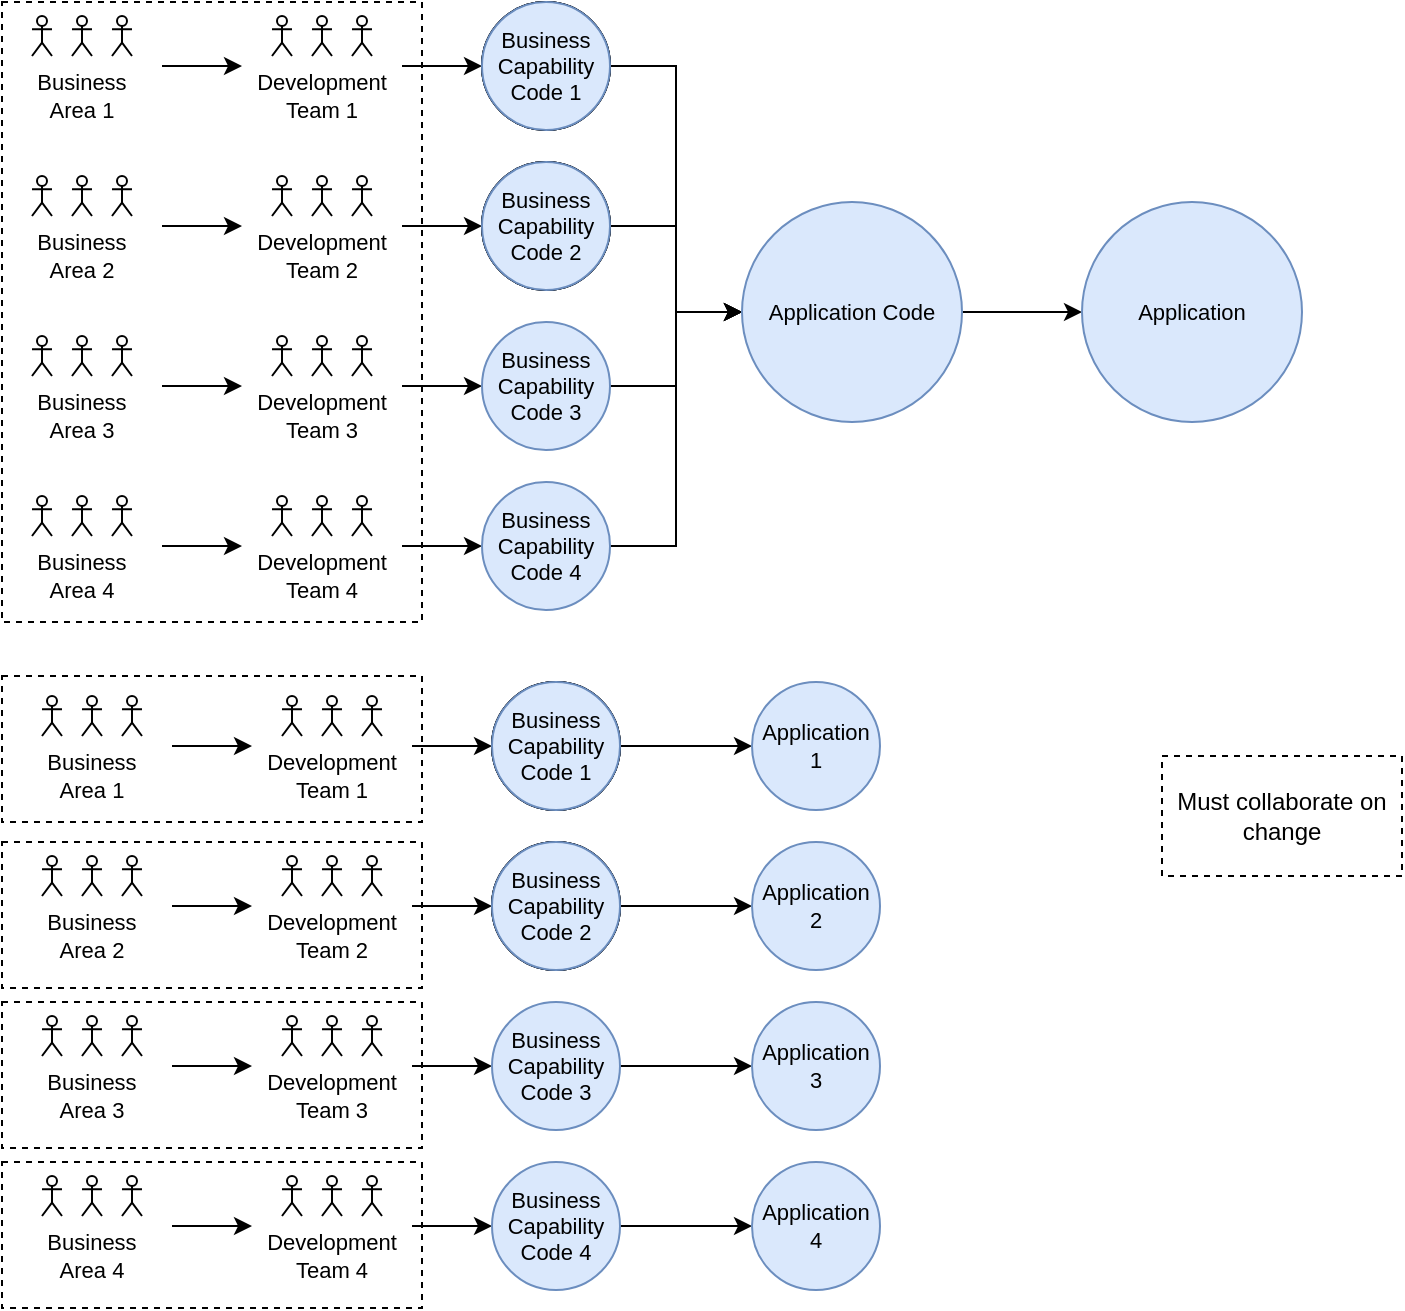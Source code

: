<mxfile version="13.6.0" type="github">
  <diagram id="fib02sdIHswdbSPIdjaE" name="Page-1">
    <mxGraphModel dx="2249" dy="762" grid="1" gridSize="10" guides="1" tooltips="1" connect="1" arrows="1" fold="1" page="1" pageScale="1" pageWidth="827" pageHeight="1169" math="0" shadow="0">
      <root>
        <mxCell id="0" />
        <mxCell id="1" parent="0" />
        <mxCell id="6iWctxKtsx-vq_gi8lbH-6" value="" style="rounded=0;whiteSpace=wrap;html=1;dashed=1;" vertex="1" parent="1">
          <mxGeometry x="-780" y="600" width="210" height="73" as="geometry" />
        </mxCell>
        <mxCell id="6iWctxKtsx-vq_gi8lbH-5" value="" style="rounded=0;whiteSpace=wrap;html=1;dashed=1;" vertex="1" parent="1">
          <mxGeometry x="-780" y="520" width="210" height="73" as="geometry" />
        </mxCell>
        <mxCell id="6iWctxKtsx-vq_gi8lbH-4" value="" style="rounded=0;whiteSpace=wrap;html=1;dashed=1;" vertex="1" parent="1">
          <mxGeometry x="-780" y="440" width="210" height="73" as="geometry" />
        </mxCell>
        <mxCell id="6iWctxKtsx-vq_gi8lbH-3" value="" style="rounded=0;whiteSpace=wrap;html=1;dashed=1;" vertex="1" parent="1">
          <mxGeometry x="-780" y="357" width="210" height="73" as="geometry" />
        </mxCell>
        <mxCell id="6iWctxKtsx-vq_gi8lbH-1" value="" style="rounded=0;whiteSpace=wrap;html=1;dashed=1;" vertex="1" parent="1">
          <mxGeometry x="-780" y="20" width="210" height="310" as="geometry" />
        </mxCell>
        <mxCell id="CmVgD65-O8uPmQslicLz-12" style="edgeStyle=orthogonalEdgeStyle;rounded=0;orthogonalLoop=1;jettySize=auto;html=1;entryX=0;entryY=0.5;entryDx=0;entryDy=0;fontSize=11;" parent="1" source="CmVgD65-O8uPmQslicLz-2" target="CmVgD65-O8uPmQslicLz-7" edge="1">
          <mxGeometry relative="1" as="geometry" />
        </mxCell>
        <mxCell id="CmVgD65-O8uPmQslicLz-2" value="Business Capability Code 2" style="ellipse;whiteSpace=wrap;html=1;aspect=fixed;fontSize=11;" parent="1" vertex="1">
          <mxGeometry x="-540" y="100" width="64" height="64" as="geometry" />
        </mxCell>
        <mxCell id="CmVgD65-O8uPmQslicLz-8" style="edgeStyle=orthogonalEdgeStyle;rounded=0;orthogonalLoop=1;jettySize=auto;html=1;entryX=0;entryY=0.5;entryDx=0;entryDy=0;fontSize=11;" parent="1" source="CmVgD65-O8uPmQslicLz-3" target="CmVgD65-O8uPmQslicLz-7" edge="1">
          <mxGeometry relative="1" as="geometry" />
        </mxCell>
        <mxCell id="CmVgD65-O8uPmQslicLz-3" value="Business Capability Code 1" style="ellipse;whiteSpace=wrap;html=1;aspect=fixed;fontSize=11;" parent="1" vertex="1">
          <mxGeometry x="-540" y="20" width="64" height="64" as="geometry" />
        </mxCell>
        <mxCell id="CmVgD65-O8uPmQslicLz-10" style="edgeStyle=orthogonalEdgeStyle;rounded=0;orthogonalLoop=1;jettySize=auto;html=1;entryX=0;entryY=0.5;entryDx=0;entryDy=0;fontSize=11;" parent="1" source="CmVgD65-O8uPmQslicLz-4" target="CmVgD65-O8uPmQslicLz-7" edge="1">
          <mxGeometry relative="1" as="geometry" />
        </mxCell>
        <mxCell id="CmVgD65-O8uPmQslicLz-41" style="edgeStyle=none;rounded=0;orthogonalLoop=1;jettySize=auto;html=1;exitX=0;exitY=0.5;exitDx=0;exitDy=0;startArrow=classic;startFill=1;endArrow=none;endFill=0;fontSize=11;" parent="1" source="CmVgD65-O8uPmQslicLz-4" edge="1">
          <mxGeometry relative="1" as="geometry">
            <mxPoint x="-580" y="212" as="targetPoint" />
          </mxGeometry>
        </mxCell>
        <mxCell id="CmVgD65-O8uPmQslicLz-4" value="Business Capability Code 3" style="ellipse;whiteSpace=wrap;html=1;aspect=fixed;fontSize=11;fillColor=#dae8fc;strokeColor=#6c8ebf;" parent="1" vertex="1">
          <mxGeometry x="-540" y="180" width="64" height="64" as="geometry" />
        </mxCell>
        <mxCell id="CmVgD65-O8uPmQslicLz-11" style="edgeStyle=orthogonalEdgeStyle;rounded=0;orthogonalLoop=1;jettySize=auto;html=1;entryX=0;entryY=0.5;entryDx=0;entryDy=0;fontSize=11;" parent="1" source="CmVgD65-O8uPmQslicLz-5" target="CmVgD65-O8uPmQslicLz-7" edge="1">
          <mxGeometry relative="1" as="geometry" />
        </mxCell>
        <mxCell id="CmVgD65-O8uPmQslicLz-42" style="edgeStyle=none;rounded=0;orthogonalLoop=1;jettySize=auto;html=1;exitX=0;exitY=0.5;exitDx=0;exitDy=0;startArrow=classic;startFill=1;endArrow=none;endFill=0;fontSize=11;" parent="1" source="CmVgD65-O8uPmQslicLz-5" edge="1">
          <mxGeometry relative="1" as="geometry">
            <mxPoint x="-580" y="292" as="targetPoint" />
          </mxGeometry>
        </mxCell>
        <mxCell id="CmVgD65-O8uPmQslicLz-5" value="Business Capability Code 4" style="ellipse;whiteSpace=wrap;html=1;aspect=fixed;fontSize=11;fillColor=#dae8fc;strokeColor=#6c8ebf;" parent="1" vertex="1">
          <mxGeometry x="-540" y="260" width="64" height="64" as="geometry" />
        </mxCell>
        <mxCell id="CmVgD65-O8uPmQslicLz-13" value="" style="edgeStyle=orthogonalEdgeStyle;rounded=0;orthogonalLoop=1;jettySize=auto;html=1;fontSize=11;" parent="1" source="CmVgD65-O8uPmQslicLz-7" edge="1">
          <mxGeometry relative="1" as="geometry">
            <mxPoint x="-240" y="175" as="targetPoint" />
          </mxGeometry>
        </mxCell>
        <mxCell id="CmVgD65-O8uPmQslicLz-7" value="Application Code" style="ellipse;whiteSpace=wrap;html=1;aspect=fixed;fontSize=11;fillColor=#dae8fc;strokeColor=#6c8ebf;" parent="1" vertex="1">
          <mxGeometry x="-410" y="120" width="110" height="110" as="geometry" />
        </mxCell>
        <mxCell id="CmVgD65-O8uPmQslicLz-14" value="Business Capability Code 1" style="ellipse;whiteSpace=wrap;html=1;aspect=fixed;fontSize=11;" parent="1" vertex="1">
          <mxGeometry x="-540" y="20" width="64" height="64" as="geometry" />
        </mxCell>
        <mxCell id="CmVgD65-O8uPmQslicLz-15" value="Business Capability Code 2" style="ellipse;whiteSpace=wrap;html=1;aspect=fixed;fontSize=11;" parent="1" vertex="1">
          <mxGeometry x="-540" y="100" width="64" height="64" as="geometry" />
        </mxCell>
        <mxCell id="CmVgD65-O8uPmQslicLz-16" value="Business Capability Code 1" style="ellipse;whiteSpace=wrap;html=1;aspect=fixed;fontSize=11;" parent="1" vertex="1">
          <mxGeometry x="-540" y="20" width="64" height="64" as="geometry" />
        </mxCell>
        <mxCell id="CmVgD65-O8uPmQslicLz-17" value="Business Capability Code 2" style="ellipse;whiteSpace=wrap;html=1;aspect=fixed;fontSize=11;" parent="1" vertex="1">
          <mxGeometry x="-540" y="100" width="64" height="64" as="geometry" />
        </mxCell>
        <mxCell id="CmVgD65-O8uPmQslicLz-39" style="edgeStyle=none;rounded=0;orthogonalLoop=1;jettySize=auto;html=1;exitX=0;exitY=0.5;exitDx=0;exitDy=0;fontSize=11;startArrow=classic;startFill=1;endArrow=none;endFill=0;" parent="1" source="CmVgD65-O8uPmQslicLz-18" edge="1">
          <mxGeometry relative="1" as="geometry">
            <mxPoint x="-580" y="52" as="targetPoint" />
          </mxGeometry>
        </mxCell>
        <mxCell id="CmVgD65-O8uPmQslicLz-18" value="Business Capability Code 1" style="ellipse;whiteSpace=wrap;html=1;aspect=fixed;fontSize=11;fillColor=#dae8fc;strokeColor=#6c8ebf;" parent="1" vertex="1">
          <mxGeometry x="-540" y="20" width="64" height="64" as="geometry" />
        </mxCell>
        <mxCell id="CmVgD65-O8uPmQslicLz-40" style="edgeStyle=none;rounded=0;orthogonalLoop=1;jettySize=auto;html=1;exitX=0;exitY=0.5;exitDx=0;exitDy=0;startArrow=classic;startFill=1;endArrow=none;endFill=0;fontSize=11;" parent="1" source="CmVgD65-O8uPmQslicLz-19" edge="1">
          <mxGeometry relative="1" as="geometry">
            <mxPoint x="-580" y="132" as="targetPoint" />
          </mxGeometry>
        </mxCell>
        <mxCell id="CmVgD65-O8uPmQslicLz-19" value="Business Capability Code 2" style="ellipse;whiteSpace=wrap;html=1;aspect=fixed;fontSize=11;fillColor=#dae8fc;strokeColor=#6c8ebf;" parent="1" vertex="1">
          <mxGeometry x="-540" y="100" width="64" height="64" as="geometry" />
        </mxCell>
        <mxCell id="CmVgD65-O8uPmQslicLz-20" value="Application" style="ellipse;whiteSpace=wrap;html=1;aspect=fixed;fontSize=11;fillColor=#dae8fc;strokeColor=#6c8ebf;" parent="1" vertex="1">
          <mxGeometry x="-240" y="120" width="110" height="110" as="geometry" />
        </mxCell>
        <mxCell id="CmVgD65-O8uPmQslicLz-22" value="" style="shape=umlActor;verticalLabelPosition=bottom;verticalAlign=top;html=1;outlineConnect=0;fontSize=11;" parent="1" vertex="1">
          <mxGeometry x="-625" y="107" width="10" height="20" as="geometry" />
        </mxCell>
        <mxCell id="CmVgD65-O8uPmQslicLz-23" value="" style="shape=umlActor;verticalLabelPosition=bottom;verticalAlign=top;html=1;outlineConnect=0;fontSize=11;" parent="1" vertex="1">
          <mxGeometry x="-605" y="107" width="10" height="20" as="geometry" />
        </mxCell>
        <mxCell id="CmVgD65-O8uPmQslicLz-24" value="" style="shape=umlActor;verticalLabelPosition=bottom;verticalAlign=top;html=1;outlineConnect=0;fontSize=11;" parent="1" vertex="1">
          <mxGeometry x="-645" y="107" width="10" height="20" as="geometry" />
        </mxCell>
        <mxCell id="CmVgD65-O8uPmQslicLz-26" value="Development Team 2" style="text;html=1;strokeColor=none;fillColor=none;align=center;verticalAlign=middle;whiteSpace=wrap;rounded=0;fontSize=11;" parent="1" vertex="1">
          <mxGeometry x="-650" y="137" width="60" height="20" as="geometry" />
        </mxCell>
        <mxCell id="CmVgD65-O8uPmQslicLz-27" value="" style="shape=umlActor;verticalLabelPosition=bottom;verticalAlign=top;html=1;outlineConnect=0;fontSize=11;" parent="1" vertex="1">
          <mxGeometry x="-625" y="27" width="10" height="20" as="geometry" />
        </mxCell>
        <mxCell id="CmVgD65-O8uPmQslicLz-28" value="" style="shape=umlActor;verticalLabelPosition=bottom;verticalAlign=top;html=1;outlineConnect=0;fontSize=11;" parent="1" vertex="1">
          <mxGeometry x="-605" y="27" width="10" height="20" as="geometry" />
        </mxCell>
        <mxCell id="CmVgD65-O8uPmQslicLz-29" value="" style="shape=umlActor;verticalLabelPosition=bottom;verticalAlign=top;html=1;outlineConnect=0;fontSize=11;" parent="1" vertex="1">
          <mxGeometry x="-645" y="27" width="10" height="20" as="geometry" />
        </mxCell>
        <mxCell id="CmVgD65-O8uPmQslicLz-30" value="Development Team 1" style="text;html=1;strokeColor=none;fillColor=none;align=center;verticalAlign=middle;whiteSpace=wrap;rounded=0;fontSize=11;" parent="1" vertex="1">
          <mxGeometry x="-650" y="57" width="60" height="20" as="geometry" />
        </mxCell>
        <mxCell id="CmVgD65-O8uPmQslicLz-31" value="" style="shape=umlActor;verticalLabelPosition=bottom;verticalAlign=top;html=1;outlineConnect=0;fontSize=11;" parent="1" vertex="1">
          <mxGeometry x="-625" y="187" width="10" height="20" as="geometry" />
        </mxCell>
        <mxCell id="CmVgD65-O8uPmQslicLz-32" value="" style="shape=umlActor;verticalLabelPosition=bottom;verticalAlign=top;html=1;outlineConnect=0;fontSize=11;" parent="1" vertex="1">
          <mxGeometry x="-605" y="187" width="10" height="20" as="geometry" />
        </mxCell>
        <mxCell id="CmVgD65-O8uPmQslicLz-33" value="" style="shape=umlActor;verticalLabelPosition=bottom;verticalAlign=top;html=1;outlineConnect=0;fontSize=11;" parent="1" vertex="1">
          <mxGeometry x="-645" y="187" width="10" height="20" as="geometry" />
        </mxCell>
        <mxCell id="CmVgD65-O8uPmQslicLz-34" value="Development Team 3" style="text;html=1;strokeColor=none;fillColor=none;align=center;verticalAlign=middle;whiteSpace=wrap;rounded=0;fontSize=11;" parent="1" vertex="1">
          <mxGeometry x="-650" y="217" width="60" height="20" as="geometry" />
        </mxCell>
        <mxCell id="CmVgD65-O8uPmQslicLz-35" value="" style="shape=umlActor;verticalLabelPosition=bottom;verticalAlign=top;html=1;outlineConnect=0;fontSize=11;" parent="1" vertex="1">
          <mxGeometry x="-625" y="267" width="10" height="20" as="geometry" />
        </mxCell>
        <mxCell id="CmVgD65-O8uPmQslicLz-36" value="" style="shape=umlActor;verticalLabelPosition=bottom;verticalAlign=top;html=1;outlineConnect=0;fontSize=11;" parent="1" vertex="1">
          <mxGeometry x="-605" y="267" width="10" height="20" as="geometry" />
        </mxCell>
        <mxCell id="CmVgD65-O8uPmQslicLz-37" value="" style="shape=umlActor;verticalLabelPosition=bottom;verticalAlign=top;html=1;outlineConnect=0;fontSize=11;" parent="1" vertex="1">
          <mxGeometry x="-645" y="267" width="10" height="20" as="geometry" />
        </mxCell>
        <mxCell id="CmVgD65-O8uPmQslicLz-38" value="Development Team 4" style="text;html=1;strokeColor=none;fillColor=none;align=center;verticalAlign=middle;whiteSpace=wrap;rounded=0;fontSize=11;" parent="1" vertex="1">
          <mxGeometry x="-650" y="297" width="60" height="20" as="geometry" />
        </mxCell>
        <mxCell id="CmVgD65-O8uPmQslicLz-43" style="edgeStyle=none;rounded=0;orthogonalLoop=1;jettySize=auto;html=1;exitX=0;exitY=0.5;exitDx=0;exitDy=0;startArrow=classic;startFill=1;endArrow=none;endFill=0;fontSize=11;" parent="1" edge="1">
          <mxGeometry relative="1" as="geometry">
            <mxPoint x="-700" y="212" as="targetPoint" />
            <mxPoint x="-660" y="212" as="sourcePoint" />
          </mxGeometry>
        </mxCell>
        <mxCell id="CmVgD65-O8uPmQslicLz-44" style="edgeStyle=none;rounded=0;orthogonalLoop=1;jettySize=auto;html=1;exitX=0;exitY=0.5;exitDx=0;exitDy=0;startArrow=classic;startFill=1;endArrow=none;endFill=0;fontSize=11;" parent="1" edge="1">
          <mxGeometry relative="1" as="geometry">
            <mxPoint x="-700" y="292" as="targetPoint" />
            <mxPoint x="-660" y="292" as="sourcePoint" />
          </mxGeometry>
        </mxCell>
        <mxCell id="CmVgD65-O8uPmQslicLz-45" style="edgeStyle=none;rounded=0;orthogonalLoop=1;jettySize=auto;html=1;exitX=0;exitY=0.5;exitDx=0;exitDy=0;fontSize=11;startArrow=classic;startFill=1;endArrow=none;endFill=0;" parent="1" edge="1">
          <mxGeometry relative="1" as="geometry">
            <mxPoint x="-700" y="52" as="targetPoint" />
            <mxPoint x="-660" y="52" as="sourcePoint" />
          </mxGeometry>
        </mxCell>
        <mxCell id="CmVgD65-O8uPmQslicLz-46" style="edgeStyle=none;rounded=0;orthogonalLoop=1;jettySize=auto;html=1;exitX=0;exitY=0.5;exitDx=0;exitDy=0;startArrow=classic;startFill=1;endArrow=none;endFill=0;fontSize=11;" parent="1" edge="1">
          <mxGeometry relative="1" as="geometry">
            <mxPoint x="-700" y="132" as="targetPoint" />
            <mxPoint x="-660" y="132" as="sourcePoint" />
          </mxGeometry>
        </mxCell>
        <mxCell id="CmVgD65-O8uPmQslicLz-47" value="" style="shape=umlActor;verticalLabelPosition=bottom;verticalAlign=top;html=1;outlineConnect=0;fontSize=11;" parent="1" vertex="1">
          <mxGeometry x="-745" y="107" width="10" height="20" as="geometry" />
        </mxCell>
        <mxCell id="CmVgD65-O8uPmQslicLz-48" value="" style="shape=umlActor;verticalLabelPosition=bottom;verticalAlign=top;html=1;outlineConnect=0;fontSize=11;" parent="1" vertex="1">
          <mxGeometry x="-725" y="107" width="10" height="20" as="geometry" />
        </mxCell>
        <mxCell id="CmVgD65-O8uPmQslicLz-49" value="" style="shape=umlActor;verticalLabelPosition=bottom;verticalAlign=top;html=1;outlineConnect=0;fontSize=11;" parent="1" vertex="1">
          <mxGeometry x="-765" y="107" width="10" height="20" as="geometry" />
        </mxCell>
        <mxCell id="CmVgD65-O8uPmQslicLz-50" value="Business Area 2" style="text;html=1;strokeColor=none;fillColor=none;align=center;verticalAlign=middle;whiteSpace=wrap;rounded=0;fontSize=11;" parent="1" vertex="1">
          <mxGeometry x="-770" y="137" width="60" height="20" as="geometry" />
        </mxCell>
        <mxCell id="CmVgD65-O8uPmQslicLz-51" value="" style="shape=umlActor;verticalLabelPosition=bottom;verticalAlign=top;html=1;outlineConnect=0;fontSize=11;" parent="1" vertex="1">
          <mxGeometry x="-745" y="27" width="10" height="20" as="geometry" />
        </mxCell>
        <mxCell id="CmVgD65-O8uPmQslicLz-52" value="" style="shape=umlActor;verticalLabelPosition=bottom;verticalAlign=top;html=1;outlineConnect=0;fontSize=11;" parent="1" vertex="1">
          <mxGeometry x="-725" y="27" width="10" height="20" as="geometry" />
        </mxCell>
        <mxCell id="CmVgD65-O8uPmQslicLz-53" value="" style="shape=umlActor;verticalLabelPosition=bottom;verticalAlign=top;html=1;outlineConnect=0;fontSize=11;" parent="1" vertex="1">
          <mxGeometry x="-765" y="27" width="10" height="20" as="geometry" />
        </mxCell>
        <mxCell id="CmVgD65-O8uPmQslicLz-54" value="Business Area 1" style="text;html=1;strokeColor=none;fillColor=none;align=center;verticalAlign=middle;whiteSpace=wrap;rounded=0;fontSize=11;" parent="1" vertex="1">
          <mxGeometry x="-770" y="57" width="60" height="20" as="geometry" />
        </mxCell>
        <mxCell id="CmVgD65-O8uPmQslicLz-55" value="" style="shape=umlActor;verticalLabelPosition=bottom;verticalAlign=top;html=1;outlineConnect=0;fontSize=11;" parent="1" vertex="1">
          <mxGeometry x="-745" y="187" width="10" height="20" as="geometry" />
        </mxCell>
        <mxCell id="CmVgD65-O8uPmQslicLz-56" value="" style="shape=umlActor;verticalLabelPosition=bottom;verticalAlign=top;html=1;outlineConnect=0;fontSize=11;" parent="1" vertex="1">
          <mxGeometry x="-725" y="187" width="10" height="20" as="geometry" />
        </mxCell>
        <mxCell id="CmVgD65-O8uPmQslicLz-57" value="" style="shape=umlActor;verticalLabelPosition=bottom;verticalAlign=top;html=1;outlineConnect=0;fontSize=11;" parent="1" vertex="1">
          <mxGeometry x="-765" y="187" width="10" height="20" as="geometry" />
        </mxCell>
        <mxCell id="CmVgD65-O8uPmQslicLz-58" value="Business Area 3" style="text;html=1;strokeColor=none;fillColor=none;align=center;verticalAlign=middle;whiteSpace=wrap;rounded=0;fontSize=11;" parent="1" vertex="1">
          <mxGeometry x="-770" y="217" width="60" height="20" as="geometry" />
        </mxCell>
        <mxCell id="CmVgD65-O8uPmQslicLz-59" value="" style="shape=umlActor;verticalLabelPosition=bottom;verticalAlign=top;html=1;outlineConnect=0;fontSize=11;" parent="1" vertex="1">
          <mxGeometry x="-745" y="267" width="10" height="20" as="geometry" />
        </mxCell>
        <mxCell id="CmVgD65-O8uPmQslicLz-60" value="" style="shape=umlActor;verticalLabelPosition=bottom;verticalAlign=top;html=1;outlineConnect=0;fontSize=11;" parent="1" vertex="1">
          <mxGeometry x="-725" y="267" width="10" height="20" as="geometry" />
        </mxCell>
        <mxCell id="CmVgD65-O8uPmQslicLz-61" value="" style="shape=umlActor;verticalLabelPosition=bottom;verticalAlign=top;html=1;outlineConnect=0;fontSize=11;" parent="1" vertex="1">
          <mxGeometry x="-765" y="267" width="10" height="20" as="geometry" />
        </mxCell>
        <mxCell id="CmVgD65-O8uPmQslicLz-62" value="Business Area 4" style="text;html=1;strokeColor=none;fillColor=none;align=center;verticalAlign=middle;whiteSpace=wrap;rounded=0;fontSize=11;" parent="1" vertex="1">
          <mxGeometry x="-770" y="297" width="60" height="20" as="geometry" />
        </mxCell>
        <mxCell id="CmVgD65-O8uPmQslicLz-63" value="Business Capability Code 2" style="ellipse;whiteSpace=wrap;html=1;aspect=fixed;fontSize=11;" parent="1" vertex="1">
          <mxGeometry x="-535" y="440" width="64" height="64" as="geometry" />
        </mxCell>
        <mxCell id="CmVgD65-O8uPmQslicLz-64" value="Business Capability Code 1" style="ellipse;whiteSpace=wrap;html=1;aspect=fixed;fontSize=11;" parent="1" vertex="1">
          <mxGeometry x="-535" y="360" width="64" height="64" as="geometry" />
        </mxCell>
        <mxCell id="CmVgD65-O8uPmQslicLz-65" style="edgeStyle=none;rounded=0;orthogonalLoop=1;jettySize=auto;html=1;exitX=0;exitY=0.5;exitDx=0;exitDy=0;startArrow=classic;startFill=1;endArrow=none;endFill=0;fontSize=11;" parent="1" source="CmVgD65-O8uPmQslicLz-66" edge="1">
          <mxGeometry relative="1" as="geometry">
            <mxPoint x="-575" y="552" as="targetPoint" />
          </mxGeometry>
        </mxCell>
        <mxCell id="CmVgD65-O8uPmQslicLz-118" value="" style="edgeStyle=none;rounded=0;orthogonalLoop=1;jettySize=auto;html=1;startArrow=none;startFill=0;endArrow=classic;endFill=1;fontSize=11;" parent="1" source="CmVgD65-O8uPmQslicLz-66" target="CmVgD65-O8uPmQslicLz-117" edge="1">
          <mxGeometry relative="1" as="geometry" />
        </mxCell>
        <mxCell id="CmVgD65-O8uPmQslicLz-66" value="Business Capability Code 3" style="ellipse;whiteSpace=wrap;html=1;aspect=fixed;fontSize=11;fillColor=#dae8fc;strokeColor=#6c8ebf;" parent="1" vertex="1">
          <mxGeometry x="-535" y="520" width="64" height="64" as="geometry" />
        </mxCell>
        <mxCell id="CmVgD65-O8uPmQslicLz-67" style="edgeStyle=none;rounded=0;orthogonalLoop=1;jettySize=auto;html=1;exitX=0;exitY=0.5;exitDx=0;exitDy=0;startArrow=classic;startFill=1;endArrow=none;endFill=0;fontSize=11;" parent="1" source="CmVgD65-O8uPmQslicLz-68" edge="1">
          <mxGeometry relative="1" as="geometry">
            <mxPoint x="-575" y="632" as="targetPoint" />
          </mxGeometry>
        </mxCell>
        <mxCell id="CmVgD65-O8uPmQslicLz-120" value="" style="edgeStyle=none;rounded=0;orthogonalLoop=1;jettySize=auto;html=1;startArrow=none;startFill=0;endArrow=classic;endFill=1;fontSize=11;" parent="1" source="CmVgD65-O8uPmQslicLz-68" target="CmVgD65-O8uPmQslicLz-119" edge="1">
          <mxGeometry relative="1" as="geometry" />
        </mxCell>
        <mxCell id="CmVgD65-O8uPmQslicLz-68" value="Business Capability Code 4" style="ellipse;whiteSpace=wrap;html=1;aspect=fixed;fontSize=11;fillColor=#dae8fc;strokeColor=#6c8ebf;" parent="1" vertex="1">
          <mxGeometry x="-535" y="600" width="64" height="64" as="geometry" />
        </mxCell>
        <mxCell id="CmVgD65-O8uPmQslicLz-69" value="Business Capability Code 1" style="ellipse;whiteSpace=wrap;html=1;aspect=fixed;fontSize=11;" parent="1" vertex="1">
          <mxGeometry x="-535" y="360" width="64" height="64" as="geometry" />
        </mxCell>
        <mxCell id="CmVgD65-O8uPmQslicLz-70" value="Business Capability Code 2" style="ellipse;whiteSpace=wrap;html=1;aspect=fixed;fontSize=11;" parent="1" vertex="1">
          <mxGeometry x="-535" y="440" width="64" height="64" as="geometry" />
        </mxCell>
        <mxCell id="CmVgD65-O8uPmQslicLz-71" value="Business Capability Code 1" style="ellipse;whiteSpace=wrap;html=1;aspect=fixed;fontSize=11;" parent="1" vertex="1">
          <mxGeometry x="-535" y="360" width="64" height="64" as="geometry" />
        </mxCell>
        <mxCell id="CmVgD65-O8uPmQslicLz-72" value="Business Capability Code 2" style="ellipse;whiteSpace=wrap;html=1;aspect=fixed;fontSize=11;" parent="1" vertex="1">
          <mxGeometry x="-535" y="440" width="64" height="64" as="geometry" />
        </mxCell>
        <mxCell id="CmVgD65-O8uPmQslicLz-73" style="edgeStyle=none;rounded=0;orthogonalLoop=1;jettySize=auto;html=1;exitX=0;exitY=0.5;exitDx=0;exitDy=0;fontSize=11;startArrow=classic;startFill=1;endArrow=none;endFill=0;" parent="1" source="CmVgD65-O8uPmQslicLz-74" edge="1">
          <mxGeometry relative="1" as="geometry">
            <mxPoint x="-575" y="392" as="targetPoint" />
          </mxGeometry>
        </mxCell>
        <mxCell id="CmVgD65-O8uPmQslicLz-114" value="" style="edgeStyle=none;rounded=0;orthogonalLoop=1;jettySize=auto;html=1;startArrow=none;startFill=0;endArrow=classic;endFill=1;fontSize=11;" parent="1" source="CmVgD65-O8uPmQslicLz-74" target="CmVgD65-O8uPmQslicLz-113" edge="1">
          <mxGeometry relative="1" as="geometry" />
        </mxCell>
        <mxCell id="CmVgD65-O8uPmQslicLz-74" value="Business Capability Code 1" style="ellipse;whiteSpace=wrap;html=1;aspect=fixed;fontSize=11;fillColor=#dae8fc;strokeColor=#6c8ebf;" parent="1" vertex="1">
          <mxGeometry x="-535" y="360" width="64" height="64" as="geometry" />
        </mxCell>
        <mxCell id="CmVgD65-O8uPmQslicLz-75" style="edgeStyle=none;rounded=0;orthogonalLoop=1;jettySize=auto;html=1;exitX=0;exitY=0.5;exitDx=0;exitDy=0;startArrow=classic;startFill=1;endArrow=none;endFill=0;fontSize=11;" parent="1" source="CmVgD65-O8uPmQslicLz-76" edge="1">
          <mxGeometry relative="1" as="geometry">
            <mxPoint x="-575" y="472" as="targetPoint" />
          </mxGeometry>
        </mxCell>
        <mxCell id="CmVgD65-O8uPmQslicLz-116" value="" style="edgeStyle=none;rounded=0;orthogonalLoop=1;jettySize=auto;html=1;startArrow=none;startFill=0;endArrow=classic;endFill=1;fontSize=11;" parent="1" source="CmVgD65-O8uPmQslicLz-76" target="CmVgD65-O8uPmQslicLz-115" edge="1">
          <mxGeometry relative="1" as="geometry" />
        </mxCell>
        <mxCell id="CmVgD65-O8uPmQslicLz-76" value="Business Capability Code 2" style="ellipse;whiteSpace=wrap;html=1;aspect=fixed;fontSize=11;fillColor=#dae8fc;strokeColor=#6c8ebf;" parent="1" vertex="1">
          <mxGeometry x="-535" y="440" width="64" height="64" as="geometry" />
        </mxCell>
        <mxCell id="CmVgD65-O8uPmQslicLz-77" value="" style="shape=umlActor;verticalLabelPosition=bottom;verticalAlign=top;html=1;outlineConnect=0;fontSize=11;" parent="1" vertex="1">
          <mxGeometry x="-620" y="447" width="10" height="20" as="geometry" />
        </mxCell>
        <mxCell id="CmVgD65-O8uPmQslicLz-78" value="" style="shape=umlActor;verticalLabelPosition=bottom;verticalAlign=top;html=1;outlineConnect=0;fontSize=11;" parent="1" vertex="1">
          <mxGeometry x="-600" y="447" width="10" height="20" as="geometry" />
        </mxCell>
        <mxCell id="CmVgD65-O8uPmQslicLz-79" value="" style="shape=umlActor;verticalLabelPosition=bottom;verticalAlign=top;html=1;outlineConnect=0;fontSize=11;" parent="1" vertex="1">
          <mxGeometry x="-640" y="447" width="10" height="20" as="geometry" />
        </mxCell>
        <mxCell id="CmVgD65-O8uPmQslicLz-80" value="Development Team 2" style="text;html=1;strokeColor=none;fillColor=none;align=center;verticalAlign=middle;whiteSpace=wrap;rounded=0;fontSize=11;" parent="1" vertex="1">
          <mxGeometry x="-645" y="477" width="60" height="20" as="geometry" />
        </mxCell>
        <mxCell id="CmVgD65-O8uPmQslicLz-81" value="" style="shape=umlActor;verticalLabelPosition=bottom;verticalAlign=top;html=1;outlineConnect=0;fontSize=11;" parent="1" vertex="1">
          <mxGeometry x="-620" y="367" width="10" height="20" as="geometry" />
        </mxCell>
        <mxCell id="CmVgD65-O8uPmQslicLz-82" value="" style="shape=umlActor;verticalLabelPosition=bottom;verticalAlign=top;html=1;outlineConnect=0;fontSize=11;" parent="1" vertex="1">
          <mxGeometry x="-600" y="367" width="10" height="20" as="geometry" />
        </mxCell>
        <mxCell id="CmVgD65-O8uPmQslicLz-83" value="" style="shape=umlActor;verticalLabelPosition=bottom;verticalAlign=top;html=1;outlineConnect=0;fontSize=11;" parent="1" vertex="1">
          <mxGeometry x="-640" y="367" width="10" height="20" as="geometry" />
        </mxCell>
        <mxCell id="CmVgD65-O8uPmQslicLz-84" value="Development Team 1" style="text;html=1;strokeColor=none;fillColor=none;align=center;verticalAlign=middle;whiteSpace=wrap;rounded=0;fontSize=11;" parent="1" vertex="1">
          <mxGeometry x="-645" y="397" width="60" height="20" as="geometry" />
        </mxCell>
        <mxCell id="CmVgD65-O8uPmQslicLz-85" value="" style="shape=umlActor;verticalLabelPosition=bottom;verticalAlign=top;html=1;outlineConnect=0;fontSize=11;" parent="1" vertex="1">
          <mxGeometry x="-620" y="527" width="10" height="20" as="geometry" />
        </mxCell>
        <mxCell id="CmVgD65-O8uPmQslicLz-86" value="" style="shape=umlActor;verticalLabelPosition=bottom;verticalAlign=top;html=1;outlineConnect=0;fontSize=11;" parent="1" vertex="1">
          <mxGeometry x="-600" y="527" width="10" height="20" as="geometry" />
        </mxCell>
        <mxCell id="CmVgD65-O8uPmQslicLz-87" value="" style="shape=umlActor;verticalLabelPosition=bottom;verticalAlign=top;html=1;outlineConnect=0;fontSize=11;" parent="1" vertex="1">
          <mxGeometry x="-640" y="527" width="10" height="20" as="geometry" />
        </mxCell>
        <mxCell id="CmVgD65-O8uPmQslicLz-88" value="Development Team 3" style="text;html=1;strokeColor=none;fillColor=none;align=center;verticalAlign=middle;whiteSpace=wrap;rounded=0;fontSize=11;" parent="1" vertex="1">
          <mxGeometry x="-645" y="557" width="60" height="20" as="geometry" />
        </mxCell>
        <mxCell id="CmVgD65-O8uPmQslicLz-89" value="" style="shape=umlActor;verticalLabelPosition=bottom;verticalAlign=top;html=1;outlineConnect=0;fontSize=11;" parent="1" vertex="1">
          <mxGeometry x="-620" y="607" width="10" height="20" as="geometry" />
        </mxCell>
        <mxCell id="CmVgD65-O8uPmQslicLz-90" value="" style="shape=umlActor;verticalLabelPosition=bottom;verticalAlign=top;html=1;outlineConnect=0;fontSize=11;" parent="1" vertex="1">
          <mxGeometry x="-600" y="607" width="10" height="20" as="geometry" />
        </mxCell>
        <mxCell id="CmVgD65-O8uPmQslicLz-91" value="" style="shape=umlActor;verticalLabelPosition=bottom;verticalAlign=top;html=1;outlineConnect=0;fontSize=11;" parent="1" vertex="1">
          <mxGeometry x="-640" y="607" width="10" height="20" as="geometry" />
        </mxCell>
        <mxCell id="CmVgD65-O8uPmQslicLz-92" value="Development Team 4" style="text;html=1;strokeColor=none;fillColor=none;align=center;verticalAlign=middle;whiteSpace=wrap;rounded=0;fontSize=11;" parent="1" vertex="1">
          <mxGeometry x="-645" y="637" width="60" height="20" as="geometry" />
        </mxCell>
        <mxCell id="CmVgD65-O8uPmQslicLz-93" style="edgeStyle=none;rounded=0;orthogonalLoop=1;jettySize=auto;html=1;exitX=0;exitY=0.5;exitDx=0;exitDy=0;startArrow=classic;startFill=1;endArrow=none;endFill=0;fontSize=11;" parent="1" edge="1">
          <mxGeometry relative="1" as="geometry">
            <mxPoint x="-695" y="552" as="targetPoint" />
            <mxPoint x="-655" y="552" as="sourcePoint" />
          </mxGeometry>
        </mxCell>
        <mxCell id="CmVgD65-O8uPmQslicLz-94" style="edgeStyle=none;rounded=0;orthogonalLoop=1;jettySize=auto;html=1;exitX=0;exitY=0.5;exitDx=0;exitDy=0;startArrow=classic;startFill=1;endArrow=none;endFill=0;fontSize=11;" parent="1" edge="1">
          <mxGeometry relative="1" as="geometry">
            <mxPoint x="-695" y="632" as="targetPoint" />
            <mxPoint x="-655" y="632" as="sourcePoint" />
          </mxGeometry>
        </mxCell>
        <mxCell id="CmVgD65-O8uPmQslicLz-95" style="edgeStyle=none;rounded=0;orthogonalLoop=1;jettySize=auto;html=1;exitX=0;exitY=0.5;exitDx=0;exitDy=0;fontSize=11;startArrow=classic;startFill=1;endArrow=none;endFill=0;" parent="1" edge="1">
          <mxGeometry relative="1" as="geometry">
            <mxPoint x="-695" y="392" as="targetPoint" />
            <mxPoint x="-655" y="392" as="sourcePoint" />
          </mxGeometry>
        </mxCell>
        <mxCell id="CmVgD65-O8uPmQslicLz-96" style="edgeStyle=none;rounded=0;orthogonalLoop=1;jettySize=auto;html=1;exitX=0;exitY=0.5;exitDx=0;exitDy=0;startArrow=classic;startFill=1;endArrow=none;endFill=0;fontSize=11;" parent="1" edge="1">
          <mxGeometry relative="1" as="geometry">
            <mxPoint x="-695" y="472" as="targetPoint" />
            <mxPoint x="-655" y="472" as="sourcePoint" />
          </mxGeometry>
        </mxCell>
        <mxCell id="CmVgD65-O8uPmQslicLz-97" value="" style="shape=umlActor;verticalLabelPosition=bottom;verticalAlign=top;html=1;outlineConnect=0;fontSize=11;" parent="1" vertex="1">
          <mxGeometry x="-740" y="447" width="10" height="20" as="geometry" />
        </mxCell>
        <mxCell id="CmVgD65-O8uPmQslicLz-98" value="" style="shape=umlActor;verticalLabelPosition=bottom;verticalAlign=top;html=1;outlineConnect=0;fontSize=11;" parent="1" vertex="1">
          <mxGeometry x="-720" y="447" width="10" height="20" as="geometry" />
        </mxCell>
        <mxCell id="CmVgD65-O8uPmQslicLz-99" value="" style="shape=umlActor;verticalLabelPosition=bottom;verticalAlign=top;html=1;outlineConnect=0;fontSize=11;" parent="1" vertex="1">
          <mxGeometry x="-760" y="447" width="10" height="20" as="geometry" />
        </mxCell>
        <mxCell id="CmVgD65-O8uPmQslicLz-100" value="Business Area 2" style="text;html=1;strokeColor=none;fillColor=none;align=center;verticalAlign=middle;whiteSpace=wrap;rounded=0;fontSize=11;" parent="1" vertex="1">
          <mxGeometry x="-765" y="477" width="60" height="20" as="geometry" />
        </mxCell>
        <mxCell id="CmVgD65-O8uPmQslicLz-101" value="" style="shape=umlActor;verticalLabelPosition=bottom;verticalAlign=top;html=1;outlineConnect=0;fontSize=11;" parent="1" vertex="1">
          <mxGeometry x="-740" y="367" width="10" height="20" as="geometry" />
        </mxCell>
        <mxCell id="CmVgD65-O8uPmQslicLz-102" value="" style="shape=umlActor;verticalLabelPosition=bottom;verticalAlign=top;html=1;outlineConnect=0;fontSize=11;" parent="1" vertex="1">
          <mxGeometry x="-720" y="367" width="10" height="20" as="geometry" />
        </mxCell>
        <mxCell id="CmVgD65-O8uPmQslicLz-103" value="" style="shape=umlActor;verticalLabelPosition=bottom;verticalAlign=top;html=1;outlineConnect=0;fontSize=11;" parent="1" vertex="1">
          <mxGeometry x="-760" y="367" width="10" height="20" as="geometry" />
        </mxCell>
        <mxCell id="CmVgD65-O8uPmQslicLz-104" value="Business Area 1" style="text;html=1;strokeColor=none;fillColor=none;align=center;verticalAlign=middle;whiteSpace=wrap;rounded=0;fontSize=11;" parent="1" vertex="1">
          <mxGeometry x="-765" y="397" width="60" height="20" as="geometry" />
        </mxCell>
        <mxCell id="CmVgD65-O8uPmQslicLz-105" value="" style="shape=umlActor;verticalLabelPosition=bottom;verticalAlign=top;html=1;outlineConnect=0;fontSize=11;" parent="1" vertex="1">
          <mxGeometry x="-740" y="527" width="10" height="20" as="geometry" />
        </mxCell>
        <mxCell id="CmVgD65-O8uPmQslicLz-106" value="" style="shape=umlActor;verticalLabelPosition=bottom;verticalAlign=top;html=1;outlineConnect=0;fontSize=11;" parent="1" vertex="1">
          <mxGeometry x="-720" y="527" width="10" height="20" as="geometry" />
        </mxCell>
        <mxCell id="CmVgD65-O8uPmQslicLz-107" value="" style="shape=umlActor;verticalLabelPosition=bottom;verticalAlign=top;html=1;outlineConnect=0;fontSize=11;" parent="1" vertex="1">
          <mxGeometry x="-760" y="527" width="10" height="20" as="geometry" />
        </mxCell>
        <mxCell id="CmVgD65-O8uPmQslicLz-108" value="Business Area 3" style="text;html=1;strokeColor=none;fillColor=none;align=center;verticalAlign=middle;whiteSpace=wrap;rounded=0;fontSize=11;" parent="1" vertex="1">
          <mxGeometry x="-765" y="557" width="60" height="20" as="geometry" />
        </mxCell>
        <mxCell id="CmVgD65-O8uPmQslicLz-109" value="" style="shape=umlActor;verticalLabelPosition=bottom;verticalAlign=top;html=1;outlineConnect=0;fontSize=11;" parent="1" vertex="1">
          <mxGeometry x="-740" y="607" width="10" height="20" as="geometry" />
        </mxCell>
        <mxCell id="CmVgD65-O8uPmQslicLz-110" value="" style="shape=umlActor;verticalLabelPosition=bottom;verticalAlign=top;html=1;outlineConnect=0;fontSize=11;" parent="1" vertex="1">
          <mxGeometry x="-720" y="607" width="10" height="20" as="geometry" />
        </mxCell>
        <mxCell id="CmVgD65-O8uPmQslicLz-111" value="" style="shape=umlActor;verticalLabelPosition=bottom;verticalAlign=top;html=1;outlineConnect=0;fontSize=11;" parent="1" vertex="1">
          <mxGeometry x="-760" y="607" width="10" height="20" as="geometry" />
        </mxCell>
        <mxCell id="CmVgD65-O8uPmQslicLz-112" value="Business Area 4" style="text;html=1;strokeColor=none;fillColor=none;align=center;verticalAlign=middle;whiteSpace=wrap;rounded=0;fontSize=11;" parent="1" vertex="1">
          <mxGeometry x="-765" y="637" width="60" height="20" as="geometry" />
        </mxCell>
        <mxCell id="CmVgD65-O8uPmQslicLz-113" value="Application 1" style="ellipse;whiteSpace=wrap;html=1;aspect=fixed;fontSize=11;fillColor=#dae8fc;strokeColor=#6c8ebf;" parent="1" vertex="1">
          <mxGeometry x="-405" y="360" width="64" height="64" as="geometry" />
        </mxCell>
        <mxCell id="CmVgD65-O8uPmQslicLz-115" value="Application 2" style="ellipse;whiteSpace=wrap;html=1;aspect=fixed;fontSize=11;fillColor=#dae8fc;strokeColor=#6c8ebf;" parent="1" vertex="1">
          <mxGeometry x="-405" y="440" width="64" height="64" as="geometry" />
        </mxCell>
        <mxCell id="CmVgD65-O8uPmQslicLz-117" value="Application 3" style="ellipse;whiteSpace=wrap;html=1;aspect=fixed;fontSize=11;fillColor=#dae8fc;strokeColor=#6c8ebf;" parent="1" vertex="1">
          <mxGeometry x="-405" y="520" width="64" height="64" as="geometry" />
        </mxCell>
        <mxCell id="CmVgD65-O8uPmQslicLz-119" value="Application 4" style="ellipse;whiteSpace=wrap;html=1;aspect=fixed;fontSize=11;fillColor=#dae8fc;strokeColor=#6c8ebf;" parent="1" vertex="1">
          <mxGeometry x="-405" y="600" width="64" height="64" as="geometry" />
        </mxCell>
        <mxCell id="6iWctxKtsx-vq_gi8lbH-7" value="Must collaborate on change" style="rounded=0;whiteSpace=wrap;html=1;dashed=1;" vertex="1" parent="1">
          <mxGeometry x="-200" y="397" width="120" height="60" as="geometry" />
        </mxCell>
      </root>
    </mxGraphModel>
  </diagram>
</mxfile>
